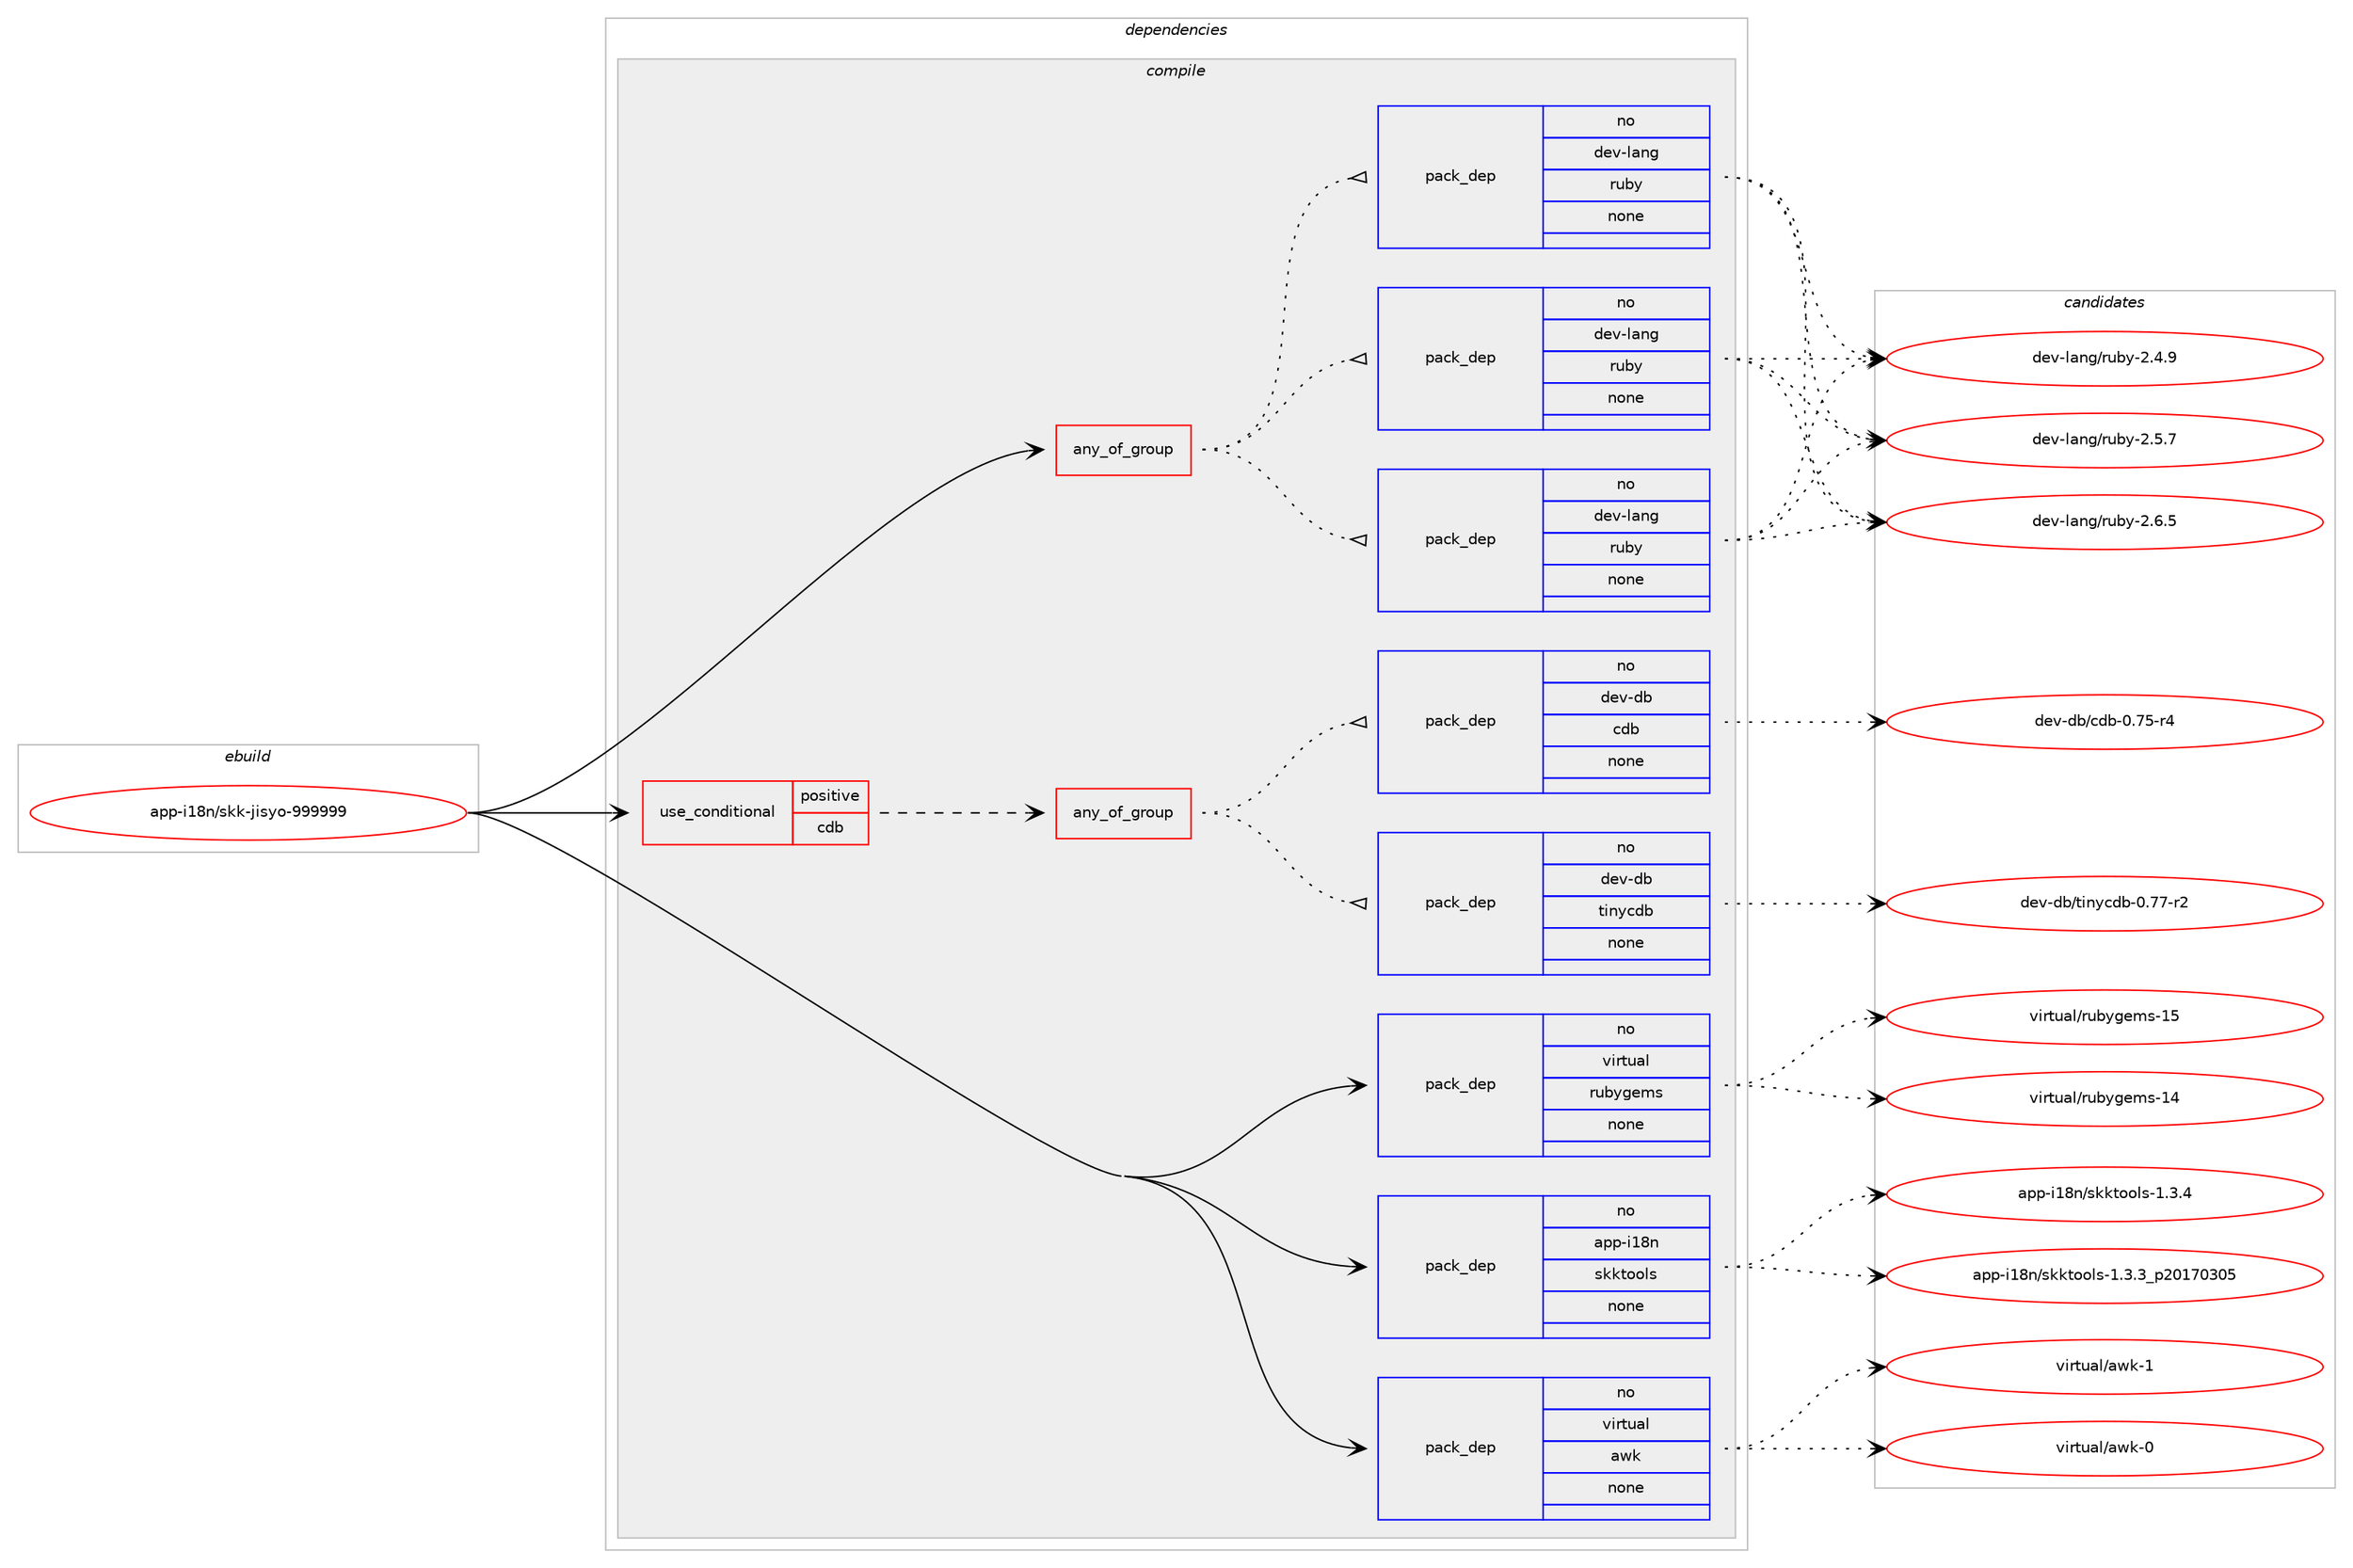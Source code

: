 digraph prolog {

# *************
# Graph options
# *************

newrank=true;
concentrate=true;
compound=true;
graph [rankdir=LR,fontname=Helvetica,fontsize=10,ranksep=1.5];#, ranksep=2.5, nodesep=0.2];
edge  [arrowhead=vee];
node  [fontname=Helvetica,fontsize=10];

# **********
# The ebuild
# **********

subgraph cluster_leftcol {
color=gray;
rank=same;
label=<<i>ebuild</i>>;
id [label="app-i18n/skk-jisyo-999999", color=red, width=4, href="../app-i18n/skk-jisyo-999999.svg"];
}

# ****************
# The dependencies
# ****************

subgraph cluster_midcol {
color=gray;
label=<<i>dependencies</i>>;
subgraph cluster_compile {
fillcolor="#eeeeee";
style=filled;
label=<<i>compile</i>>;
subgraph any8627 {
dependency495726 [label=<<TABLE BORDER="0" CELLBORDER="1" CELLSPACING="0" CELLPADDING="4"><TR><TD CELLPADDING="10">any_of_group</TD></TR></TABLE>>, shape=none, color=red];subgraph pack368333 {
dependency495727 [label=<<TABLE BORDER="0" CELLBORDER="1" CELLSPACING="0" CELLPADDING="4" WIDTH="220"><TR><TD ROWSPAN="6" CELLPADDING="30">pack_dep</TD></TR><TR><TD WIDTH="110">no</TD></TR><TR><TD>dev-lang</TD></TR><TR><TD>ruby</TD></TR><TR><TD>none</TD></TR><TR><TD></TD></TR></TABLE>>, shape=none, color=blue];
}
dependency495726:e -> dependency495727:w [weight=20,style="dotted",arrowhead="oinv"];
subgraph pack368334 {
dependency495728 [label=<<TABLE BORDER="0" CELLBORDER="1" CELLSPACING="0" CELLPADDING="4" WIDTH="220"><TR><TD ROWSPAN="6" CELLPADDING="30">pack_dep</TD></TR><TR><TD WIDTH="110">no</TD></TR><TR><TD>dev-lang</TD></TR><TR><TD>ruby</TD></TR><TR><TD>none</TD></TR><TR><TD></TD></TR></TABLE>>, shape=none, color=blue];
}
dependency495726:e -> dependency495728:w [weight=20,style="dotted",arrowhead="oinv"];
subgraph pack368335 {
dependency495729 [label=<<TABLE BORDER="0" CELLBORDER="1" CELLSPACING="0" CELLPADDING="4" WIDTH="220"><TR><TD ROWSPAN="6" CELLPADDING="30">pack_dep</TD></TR><TR><TD WIDTH="110">no</TD></TR><TR><TD>dev-lang</TD></TR><TR><TD>ruby</TD></TR><TR><TD>none</TD></TR><TR><TD></TD></TR></TABLE>>, shape=none, color=blue];
}
dependency495726:e -> dependency495729:w [weight=20,style="dotted",arrowhead="oinv"];
}
id:e -> dependency495726:w [weight=20,style="solid",arrowhead="vee"];
subgraph cond118453 {
dependency495730 [label=<<TABLE BORDER="0" CELLBORDER="1" CELLSPACING="0" CELLPADDING="4"><TR><TD ROWSPAN="3" CELLPADDING="10">use_conditional</TD></TR><TR><TD>positive</TD></TR><TR><TD>cdb</TD></TR></TABLE>>, shape=none, color=red];
subgraph any8628 {
dependency495731 [label=<<TABLE BORDER="0" CELLBORDER="1" CELLSPACING="0" CELLPADDING="4"><TR><TD CELLPADDING="10">any_of_group</TD></TR></TABLE>>, shape=none, color=red];subgraph pack368336 {
dependency495732 [label=<<TABLE BORDER="0" CELLBORDER="1" CELLSPACING="0" CELLPADDING="4" WIDTH="220"><TR><TD ROWSPAN="6" CELLPADDING="30">pack_dep</TD></TR><TR><TD WIDTH="110">no</TD></TR><TR><TD>dev-db</TD></TR><TR><TD>tinycdb</TD></TR><TR><TD>none</TD></TR><TR><TD></TD></TR></TABLE>>, shape=none, color=blue];
}
dependency495731:e -> dependency495732:w [weight=20,style="dotted",arrowhead="oinv"];
subgraph pack368337 {
dependency495733 [label=<<TABLE BORDER="0" CELLBORDER="1" CELLSPACING="0" CELLPADDING="4" WIDTH="220"><TR><TD ROWSPAN="6" CELLPADDING="30">pack_dep</TD></TR><TR><TD WIDTH="110">no</TD></TR><TR><TD>dev-db</TD></TR><TR><TD>cdb</TD></TR><TR><TD>none</TD></TR><TR><TD></TD></TR></TABLE>>, shape=none, color=blue];
}
dependency495731:e -> dependency495733:w [weight=20,style="dotted",arrowhead="oinv"];
}
dependency495730:e -> dependency495731:w [weight=20,style="dashed",arrowhead="vee"];
}
id:e -> dependency495730:w [weight=20,style="solid",arrowhead="vee"];
subgraph pack368338 {
dependency495734 [label=<<TABLE BORDER="0" CELLBORDER="1" CELLSPACING="0" CELLPADDING="4" WIDTH="220"><TR><TD ROWSPAN="6" CELLPADDING="30">pack_dep</TD></TR><TR><TD WIDTH="110">no</TD></TR><TR><TD>app-i18n</TD></TR><TR><TD>skktools</TD></TR><TR><TD>none</TD></TR><TR><TD></TD></TR></TABLE>>, shape=none, color=blue];
}
id:e -> dependency495734:w [weight=20,style="solid",arrowhead="vee"];
subgraph pack368339 {
dependency495735 [label=<<TABLE BORDER="0" CELLBORDER="1" CELLSPACING="0" CELLPADDING="4" WIDTH="220"><TR><TD ROWSPAN="6" CELLPADDING="30">pack_dep</TD></TR><TR><TD WIDTH="110">no</TD></TR><TR><TD>virtual</TD></TR><TR><TD>awk</TD></TR><TR><TD>none</TD></TR><TR><TD></TD></TR></TABLE>>, shape=none, color=blue];
}
id:e -> dependency495735:w [weight=20,style="solid",arrowhead="vee"];
subgraph pack368340 {
dependency495736 [label=<<TABLE BORDER="0" CELLBORDER="1" CELLSPACING="0" CELLPADDING="4" WIDTH="220"><TR><TD ROWSPAN="6" CELLPADDING="30">pack_dep</TD></TR><TR><TD WIDTH="110">no</TD></TR><TR><TD>virtual</TD></TR><TR><TD>rubygems</TD></TR><TR><TD>none</TD></TR><TR><TD></TD></TR></TABLE>>, shape=none, color=blue];
}
id:e -> dependency495736:w [weight=20,style="solid",arrowhead="vee"];
}
subgraph cluster_compileandrun {
fillcolor="#eeeeee";
style=filled;
label=<<i>compile and run</i>>;
}
subgraph cluster_run {
fillcolor="#eeeeee";
style=filled;
label=<<i>run</i>>;
}
}

# **************
# The candidates
# **************

subgraph cluster_choices {
rank=same;
color=gray;
label=<<i>candidates</i>>;

subgraph choice368333 {
color=black;
nodesep=1;
choice10010111845108971101034711411798121455046524657 [label="dev-lang/ruby-2.4.9", color=red, width=4,href="../dev-lang/ruby-2.4.9.svg"];
choice10010111845108971101034711411798121455046534655 [label="dev-lang/ruby-2.5.7", color=red, width=4,href="../dev-lang/ruby-2.5.7.svg"];
choice10010111845108971101034711411798121455046544653 [label="dev-lang/ruby-2.6.5", color=red, width=4,href="../dev-lang/ruby-2.6.5.svg"];
dependency495727:e -> choice10010111845108971101034711411798121455046524657:w [style=dotted,weight="100"];
dependency495727:e -> choice10010111845108971101034711411798121455046534655:w [style=dotted,weight="100"];
dependency495727:e -> choice10010111845108971101034711411798121455046544653:w [style=dotted,weight="100"];
}
subgraph choice368334 {
color=black;
nodesep=1;
choice10010111845108971101034711411798121455046524657 [label="dev-lang/ruby-2.4.9", color=red, width=4,href="../dev-lang/ruby-2.4.9.svg"];
choice10010111845108971101034711411798121455046534655 [label="dev-lang/ruby-2.5.7", color=red, width=4,href="../dev-lang/ruby-2.5.7.svg"];
choice10010111845108971101034711411798121455046544653 [label="dev-lang/ruby-2.6.5", color=red, width=4,href="../dev-lang/ruby-2.6.5.svg"];
dependency495728:e -> choice10010111845108971101034711411798121455046524657:w [style=dotted,weight="100"];
dependency495728:e -> choice10010111845108971101034711411798121455046534655:w [style=dotted,weight="100"];
dependency495728:e -> choice10010111845108971101034711411798121455046544653:w [style=dotted,weight="100"];
}
subgraph choice368335 {
color=black;
nodesep=1;
choice10010111845108971101034711411798121455046524657 [label="dev-lang/ruby-2.4.9", color=red, width=4,href="../dev-lang/ruby-2.4.9.svg"];
choice10010111845108971101034711411798121455046534655 [label="dev-lang/ruby-2.5.7", color=red, width=4,href="../dev-lang/ruby-2.5.7.svg"];
choice10010111845108971101034711411798121455046544653 [label="dev-lang/ruby-2.6.5", color=red, width=4,href="../dev-lang/ruby-2.6.5.svg"];
dependency495729:e -> choice10010111845108971101034711411798121455046524657:w [style=dotted,weight="100"];
dependency495729:e -> choice10010111845108971101034711411798121455046534655:w [style=dotted,weight="100"];
dependency495729:e -> choice10010111845108971101034711411798121455046544653:w [style=dotted,weight="100"];
}
subgraph choice368336 {
color=black;
nodesep=1;
choice100101118451009847116105110121991009845484655554511450 [label="dev-db/tinycdb-0.77-r2", color=red, width=4,href="../dev-db/tinycdb-0.77-r2.svg"];
dependency495732:e -> choice100101118451009847116105110121991009845484655554511450:w [style=dotted,weight="100"];
}
subgraph choice368337 {
color=black;
nodesep=1;
choice100101118451009847991009845484655534511452 [label="dev-db/cdb-0.75-r4", color=red, width=4,href="../dev-db/cdb-0.75-r4.svg"];
dependency495733:e -> choice100101118451009847991009845484655534511452:w [style=dotted,weight="100"];
}
subgraph choice368338 {
color=black;
nodesep=1;
choice9711211245105495611047115107107116111111108115454946514651951125048495548514853 [label="app-i18n/skktools-1.3.3_p20170305", color=red, width=4,href="../app-i18n/skktools-1.3.3_p20170305.svg"];
choice9711211245105495611047115107107116111111108115454946514652 [label="app-i18n/skktools-1.3.4", color=red, width=4,href="../app-i18n/skktools-1.3.4.svg"];
dependency495734:e -> choice9711211245105495611047115107107116111111108115454946514651951125048495548514853:w [style=dotted,weight="100"];
dependency495734:e -> choice9711211245105495611047115107107116111111108115454946514652:w [style=dotted,weight="100"];
}
subgraph choice368339 {
color=black;
nodesep=1;
choice1181051141161179710847971191074548 [label="virtual/awk-0", color=red, width=4,href="../virtual/awk-0.svg"];
choice1181051141161179710847971191074549 [label="virtual/awk-1", color=red, width=4,href="../virtual/awk-1.svg"];
dependency495735:e -> choice1181051141161179710847971191074548:w [style=dotted,weight="100"];
dependency495735:e -> choice1181051141161179710847971191074549:w [style=dotted,weight="100"];
}
subgraph choice368340 {
color=black;
nodesep=1;
choice118105114116117971084711411798121103101109115454952 [label="virtual/rubygems-14", color=red, width=4,href="../virtual/rubygems-14.svg"];
choice118105114116117971084711411798121103101109115454953 [label="virtual/rubygems-15", color=red, width=4,href="../virtual/rubygems-15.svg"];
dependency495736:e -> choice118105114116117971084711411798121103101109115454952:w [style=dotted,weight="100"];
dependency495736:e -> choice118105114116117971084711411798121103101109115454953:w [style=dotted,weight="100"];
}
}

}

